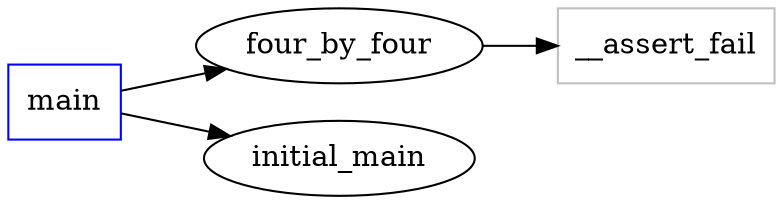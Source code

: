 digraph functioncalls {
rankdir=LR;

main [shape="box", color=blue];
__assert_fail [shape="box", color=grey];
four_by_four -> __assert_fail;
main -> initial_main;
main -> four_by_four;
}
